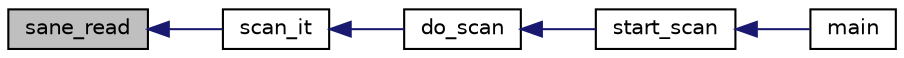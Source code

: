 digraph "sane_read"
{
  edge [fontname="Helvetica",fontsize="10",labelfontname="Helvetica",labelfontsize="10"];
  node [fontname="Helvetica",fontsize="10",shape=record];
  rankdir="LR";
  Node65 [label="sane_read",height=0.2,width=0.4,color="black", fillcolor="grey75", style="filled", fontcolor="black"];
  Node65 -> Node66 [dir="back",color="midnightblue",fontsize="10",style="solid",fontname="Helvetica"];
  Node66 [label="scan_it",height=0.2,width=0.4,color="black", fillcolor="white", style="filled",URL="$kylin__sane_8c.html#ad5b41ac303afbd6a47a7e13ce11c5204"];
  Node66 -> Node67 [dir="back",color="midnightblue",fontsize="10",style="solid",fontname="Helvetica"];
  Node67 [label="do_scan",height=0.2,width=0.4,color="black", fillcolor="white", style="filled",URL="$kylin__sane_8c.html#a1ed7aa2ebad2fbd9de26ce1c5de31e37"];
  Node67 -> Node68 [dir="back",color="midnightblue",fontsize="10",style="solid",fontname="Helvetica"];
  Node68 [label="start_scan",height=0.2,width=0.4,color="black", fillcolor="white", style="filled",URL="$kylin__sane_8h.html#a2b640f15a12501131e316d17025fb5ac"];
  Node68 -> Node69 [dir="back",color="midnightblue",fontsize="10",style="solid",fontname="Helvetica"];
  Node69 [label="main",height=0.2,width=0.4,color="black", fillcolor="white", style="filled",URL="$main_8c.html#ae66f6b31b5ad750f1fe042a706a4e3d4"];
}
